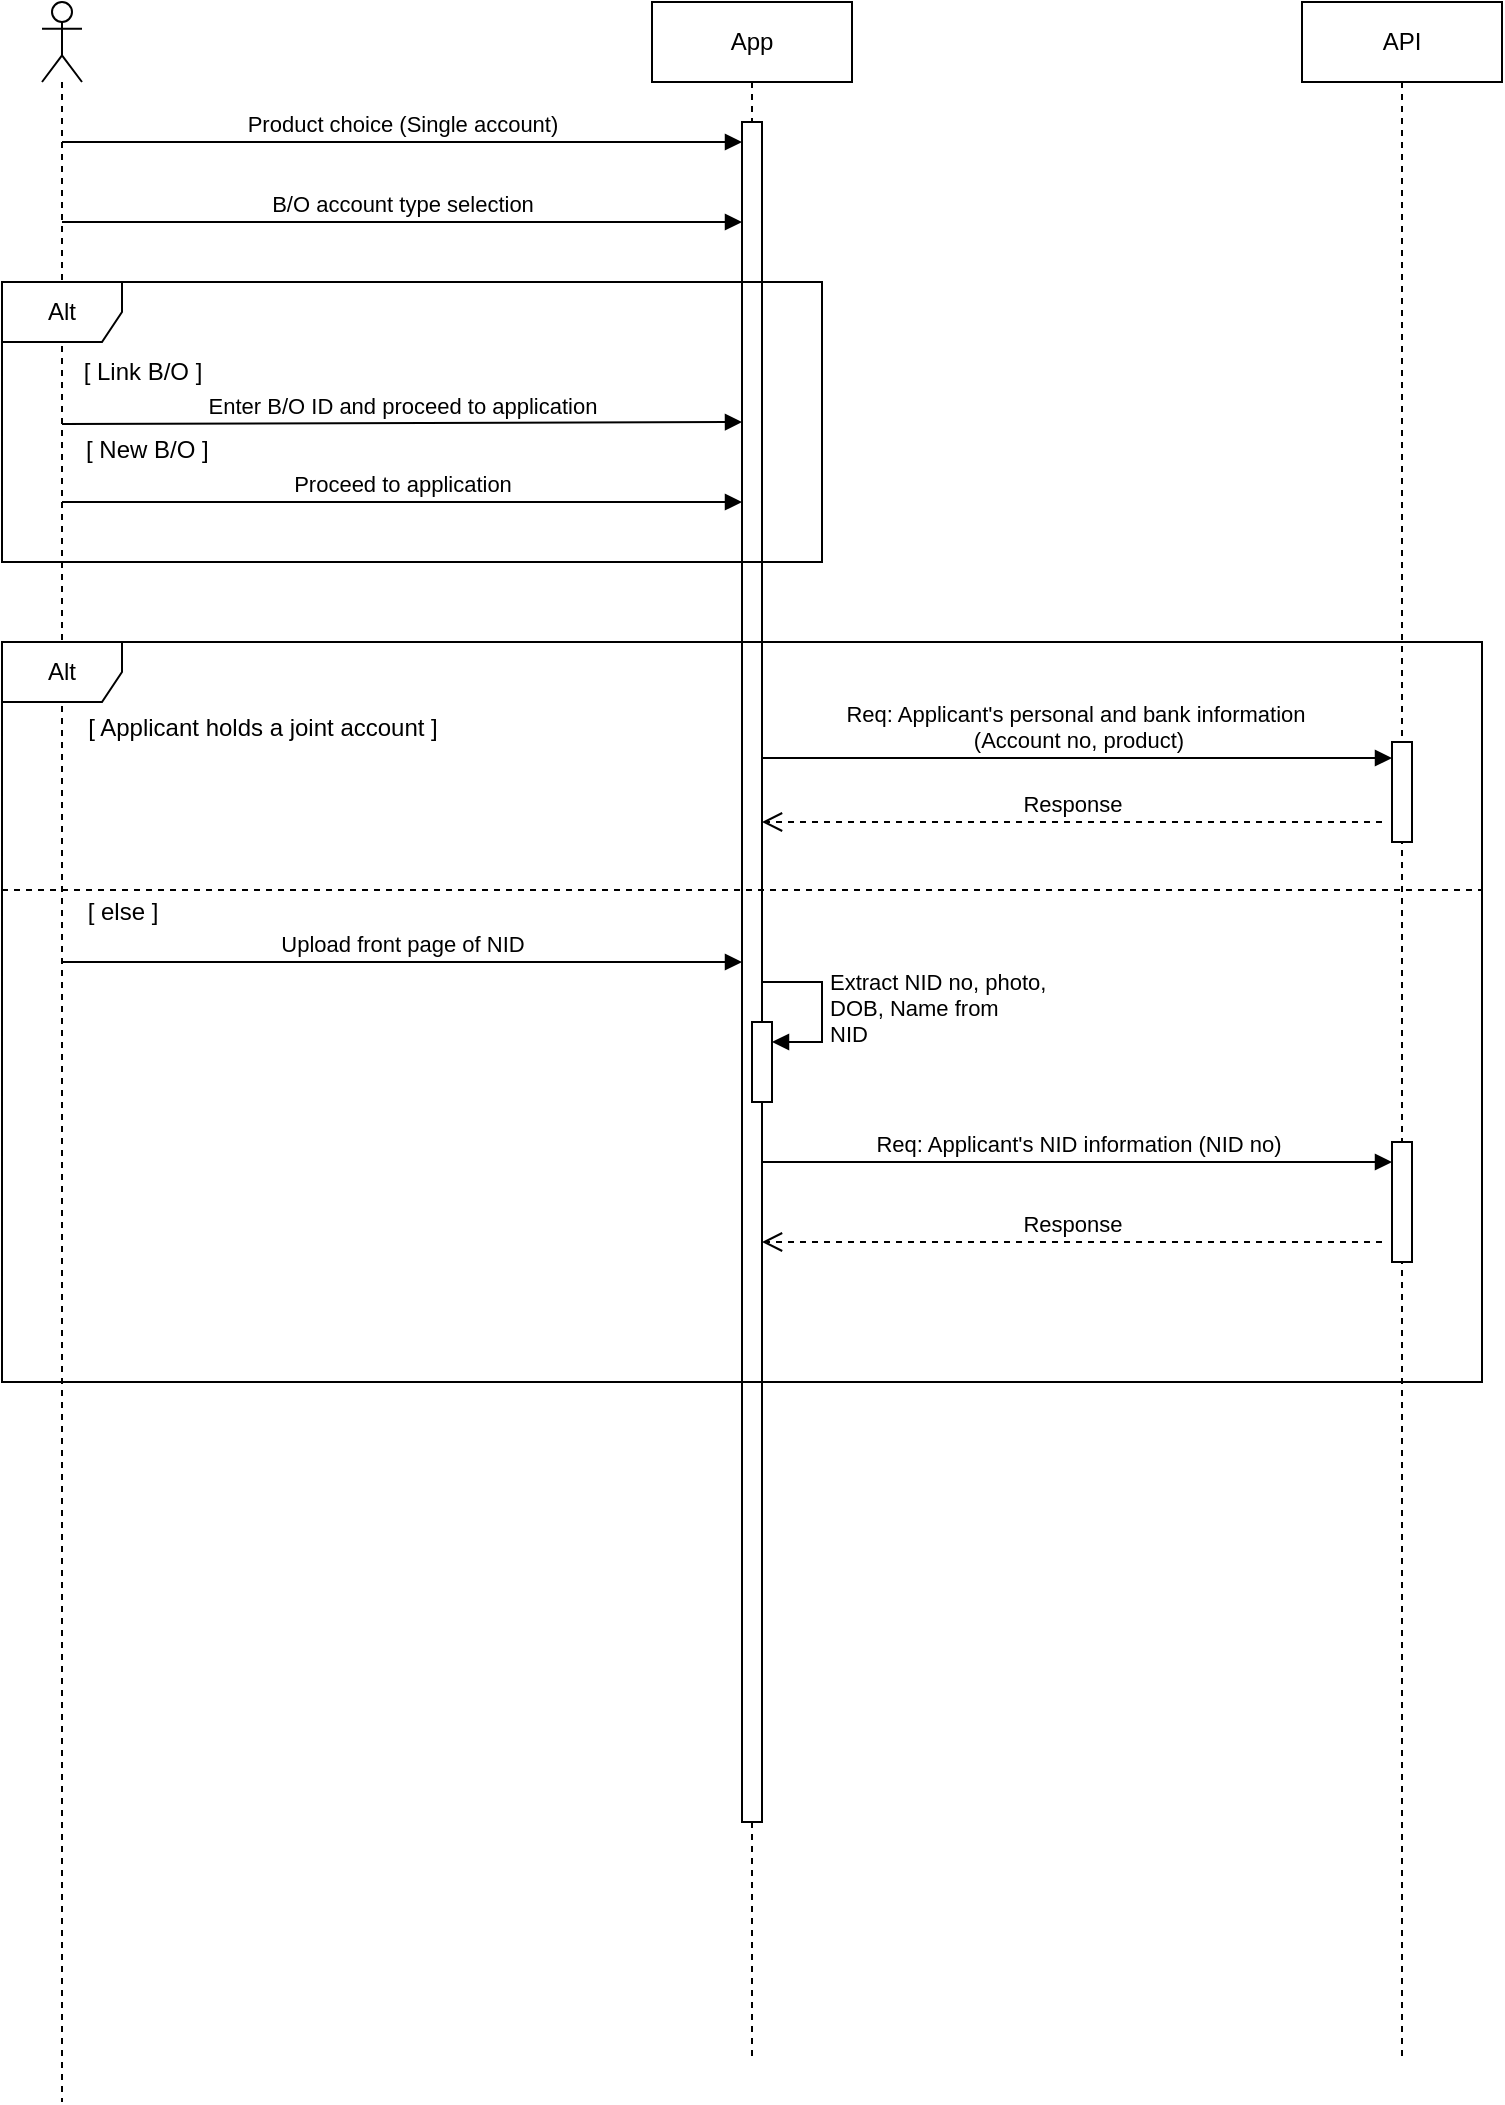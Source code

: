 <mxfile version="24.7.6">
  <diagram name="Page-1" id="ocLAMYXE0Fs5x7xKUwPi">
    <mxGraphModel dx="1434" dy="780" grid="1" gridSize="10" guides="1" tooltips="1" connect="1" arrows="1" fold="1" page="1" pageScale="1" pageWidth="850" pageHeight="1100" math="0" shadow="0">
      <root>
        <mxCell id="0" />
        <mxCell id="1" parent="0" />
        <mxCell id="XiqDTn7KQK7_tJrDZ4pP-1" value="" style="shape=umlLifeline;perimeter=lifelinePerimeter;whiteSpace=wrap;html=1;container=1;dropTarget=0;collapsible=0;recursiveResize=0;outlineConnect=0;portConstraint=eastwest;newEdgeStyle={&quot;curved&quot;:0,&quot;rounded&quot;:0};participant=umlActor;" parent="1" vertex="1">
          <mxGeometry x="70" y="40" width="20" height="1050" as="geometry" />
        </mxCell>
        <mxCell id="XiqDTn7KQK7_tJrDZ4pP-2" value="App" style="shape=umlLifeline;perimeter=lifelinePerimeter;whiteSpace=wrap;html=1;container=1;dropTarget=0;collapsible=0;recursiveResize=0;outlineConnect=0;portConstraint=eastwest;newEdgeStyle={&quot;curved&quot;:0,&quot;rounded&quot;:0};" parent="1" vertex="1">
          <mxGeometry x="375" y="40" width="100" height="1030" as="geometry" />
        </mxCell>
        <mxCell id="XiqDTn7KQK7_tJrDZ4pP-6" value="" style="html=1;points=[[0,0,0,0,5],[0,1,0,0,-5],[1,0,0,0,5],[1,1,0,0,-5]];perimeter=orthogonalPerimeter;outlineConnect=0;targetShapes=umlLifeline;portConstraint=eastwest;newEdgeStyle={&quot;curved&quot;:0,&quot;rounded&quot;:0};" parent="XiqDTn7KQK7_tJrDZ4pP-2" vertex="1">
          <mxGeometry x="45" y="60" width="10" height="850" as="geometry" />
        </mxCell>
        <mxCell id="XiqDTn7KQK7_tJrDZ4pP-3" value="API" style="shape=umlLifeline;perimeter=lifelinePerimeter;whiteSpace=wrap;html=1;container=1;dropTarget=0;collapsible=0;recursiveResize=0;outlineConnect=0;portConstraint=eastwest;newEdgeStyle={&quot;curved&quot;:0,&quot;rounded&quot;:0};" parent="1" vertex="1">
          <mxGeometry x="700" y="40" width="100" height="1030" as="geometry" />
        </mxCell>
        <mxCell id="XiqDTn7KQK7_tJrDZ4pP-9" value="Product choice (Single account)" style="html=1;verticalAlign=bottom;endArrow=block;curved=0;rounded=0;" parent="1" target="XiqDTn7KQK7_tJrDZ4pP-6" edge="1">
          <mxGeometry width="80" relative="1" as="geometry">
            <mxPoint x="80" y="110" as="sourcePoint" />
            <mxPoint x="160" y="110" as="targetPoint" />
          </mxGeometry>
        </mxCell>
        <mxCell id="XiqDTn7KQK7_tJrDZ4pP-10" value="B/O account type selection" style="html=1;verticalAlign=bottom;endArrow=block;curved=0;rounded=0;" parent="1" target="XiqDTn7KQK7_tJrDZ4pP-6" edge="1">
          <mxGeometry width="80" relative="1" as="geometry">
            <mxPoint x="80" y="150" as="sourcePoint" />
            <mxPoint x="160" y="150" as="targetPoint" />
          </mxGeometry>
        </mxCell>
        <mxCell id="XiqDTn7KQK7_tJrDZ4pP-11" value="Alt" style="shape=umlFrame;whiteSpace=wrap;html=1;pointerEvents=0;" parent="1" vertex="1">
          <mxGeometry x="50" y="180" width="410" height="140" as="geometry" />
        </mxCell>
        <mxCell id="XiqDTn7KQK7_tJrDZ4pP-12" value="[ Link B/O ]" style="text;html=1;align=center;verticalAlign=middle;resizable=0;points=[];autosize=1;strokeColor=none;fillColor=none;" parent="1" vertex="1">
          <mxGeometry x="80" y="210" width="80" height="30" as="geometry" />
        </mxCell>
        <mxCell id="XiqDTn7KQK7_tJrDZ4pP-13" value="Enter B/O ID and proceed to application" style="html=1;verticalAlign=bottom;endArrow=block;curved=0;rounded=0;entryX=0;entryY=0.532;entryDx=0;entryDy=0;entryPerimeter=0;" parent="1" edge="1">
          <mxGeometry width="80" relative="1" as="geometry">
            <mxPoint x="80" y="251.04" as="sourcePoint" />
            <mxPoint x="420" y="250.0" as="targetPoint" />
          </mxGeometry>
        </mxCell>
        <mxCell id="XiqDTn7KQK7_tJrDZ4pP-14" value="[ New B/O ]" style="text;whiteSpace=wrap;html=1;" parent="1" vertex="1">
          <mxGeometry x="90" y="250" width="90" height="40" as="geometry" />
        </mxCell>
        <mxCell id="XiqDTn7KQK7_tJrDZ4pP-15" value="Proceed to application" style="html=1;verticalAlign=bottom;endArrow=block;curved=0;rounded=0;" parent="1" edge="1">
          <mxGeometry width="80" relative="1" as="geometry">
            <mxPoint x="80" y="290" as="sourcePoint" />
            <mxPoint x="420" y="290" as="targetPoint" />
          </mxGeometry>
        </mxCell>
        <mxCell id="XiqDTn7KQK7_tJrDZ4pP-16" value="Alt" style="shape=umlFrame;whiteSpace=wrap;html=1;pointerEvents=0;" parent="1" vertex="1">
          <mxGeometry x="50" y="360" width="740" height="370" as="geometry" />
        </mxCell>
        <mxCell id="XiqDTn7KQK7_tJrDZ4pP-17" value="[ Applicant holds a joint account ]" style="text;html=1;align=center;verticalAlign=middle;resizable=0;points=[];autosize=1;strokeColor=none;fillColor=none;" parent="1" vertex="1">
          <mxGeometry x="80" y="388" width="200" height="30" as="geometry" />
        </mxCell>
        <mxCell id="XiqDTn7KQK7_tJrDZ4pP-18" value="" style="html=1;points=[[0,0,0,0,5],[0,1,0,0,-5],[1,0,0,0,5],[1,1,0,0,-5]];perimeter=orthogonalPerimeter;outlineConnect=0;targetShapes=umlLifeline;portConstraint=eastwest;newEdgeStyle={&quot;curved&quot;:0,&quot;rounded&quot;:0};" parent="1" vertex="1">
          <mxGeometry x="745" y="410" width="10" height="50" as="geometry" />
        </mxCell>
        <mxCell id="XiqDTn7KQK7_tJrDZ4pP-19" value="Req: Applicant&#39;s personal and bank information&amp;nbsp;&lt;div&gt;(Account no, product)&lt;/div&gt;" style="html=1;verticalAlign=bottom;endArrow=block;curved=0;rounded=0;" parent="1" target="XiqDTn7KQK7_tJrDZ4pP-18" edge="1">
          <mxGeometry width="80" relative="1" as="geometry">
            <mxPoint x="430" y="418" as="sourcePoint" />
            <mxPoint x="510" y="418" as="targetPoint" />
          </mxGeometry>
        </mxCell>
        <mxCell id="XiqDTn7KQK7_tJrDZ4pP-20" value="Response" style="html=1;verticalAlign=bottom;endArrow=open;dashed=1;endSize=8;curved=0;rounded=0;" parent="1" target="XiqDTn7KQK7_tJrDZ4pP-6" edge="1">
          <mxGeometry relative="1" as="geometry">
            <mxPoint x="740" y="450" as="sourcePoint" />
            <mxPoint x="660" y="450" as="targetPoint" />
          </mxGeometry>
        </mxCell>
        <mxCell id="XiqDTn7KQK7_tJrDZ4pP-22" value="" style="line;strokeWidth=1;fillColor=none;align=left;verticalAlign=middle;spacingTop=-1;spacingLeft=3;spacingRight=3;rotatable=0;labelPosition=right;points=[];portConstraint=eastwest;strokeColor=inherit;dashed=1;" parent="1" vertex="1">
          <mxGeometry x="50" y="480" width="740" height="8" as="geometry" />
        </mxCell>
        <mxCell id="XiqDTn7KQK7_tJrDZ4pP-23" value="[ else ]" style="text;html=1;align=center;verticalAlign=middle;resizable=0;points=[];autosize=1;strokeColor=none;fillColor=none;" parent="1" vertex="1">
          <mxGeometry x="80" y="480" width="60" height="30" as="geometry" />
        </mxCell>
        <mxCell id="XiqDTn7KQK7_tJrDZ4pP-24" value="Upload front page of NID" style="html=1;verticalAlign=bottom;endArrow=block;curved=0;rounded=0;" parent="1" target="XiqDTn7KQK7_tJrDZ4pP-6" edge="1">
          <mxGeometry width="80" relative="1" as="geometry">
            <mxPoint x="80" y="520" as="sourcePoint" />
            <mxPoint x="160" y="520" as="targetPoint" />
          </mxGeometry>
        </mxCell>
        <mxCell id="XiqDTn7KQK7_tJrDZ4pP-28" value="" style="html=1;points=[[0,0,0,0,5],[0,1,0,0,-5],[1,0,0,0,5],[1,1,0,0,-5]];perimeter=orthogonalPerimeter;outlineConnect=0;targetShapes=umlLifeline;portConstraint=eastwest;newEdgeStyle={&quot;curved&quot;:0,&quot;rounded&quot;:0};" parent="1" vertex="1">
          <mxGeometry x="425" y="550" width="10" height="40" as="geometry" />
        </mxCell>
        <mxCell id="XiqDTn7KQK7_tJrDZ4pP-29" value="Extract NID no, photo,&lt;div&gt;DOB, Name from&lt;/div&gt;&lt;div&gt;NID&lt;/div&gt;" style="html=1;align=left;spacingLeft=2;endArrow=block;rounded=0;edgeStyle=orthogonalEdgeStyle;curved=0;rounded=0;" parent="1" target="XiqDTn7KQK7_tJrDZ4pP-28" edge="1">
          <mxGeometry relative="1" as="geometry">
            <mxPoint x="430" y="530" as="sourcePoint" />
            <Array as="points">
              <mxPoint x="460" y="560" />
            </Array>
          </mxGeometry>
        </mxCell>
        <mxCell id="CXWGSciNrKuDkZ0zAGKx-1" value="" style="html=1;points=[[0,0,0,0,5],[0,1,0,0,-5],[1,0,0,0,5],[1,1,0,0,-5]];perimeter=orthogonalPerimeter;outlineConnect=0;targetShapes=umlLifeline;portConstraint=eastwest;newEdgeStyle={&quot;curved&quot;:0,&quot;rounded&quot;:0};" vertex="1" parent="1">
          <mxGeometry x="745" y="610" width="10" height="60" as="geometry" />
        </mxCell>
        <mxCell id="CXWGSciNrKuDkZ0zAGKx-2" value="Req: Applicant&#39;s NID information (NID no)" style="html=1;verticalAlign=bottom;endArrow=block;curved=0;rounded=0;" edge="1" parent="1" target="CXWGSciNrKuDkZ0zAGKx-1">
          <mxGeometry width="80" relative="1" as="geometry">
            <mxPoint x="430" y="620" as="sourcePoint" />
            <mxPoint x="510" y="620" as="targetPoint" />
          </mxGeometry>
        </mxCell>
        <mxCell id="CXWGSciNrKuDkZ0zAGKx-3" value="Response" style="html=1;verticalAlign=bottom;endArrow=open;dashed=1;endSize=8;curved=0;rounded=0;" edge="1" parent="1" target="XiqDTn7KQK7_tJrDZ4pP-6">
          <mxGeometry relative="1" as="geometry">
            <mxPoint x="740" y="660" as="sourcePoint" />
            <mxPoint x="660" y="660" as="targetPoint" />
          </mxGeometry>
        </mxCell>
      </root>
    </mxGraphModel>
  </diagram>
</mxfile>
